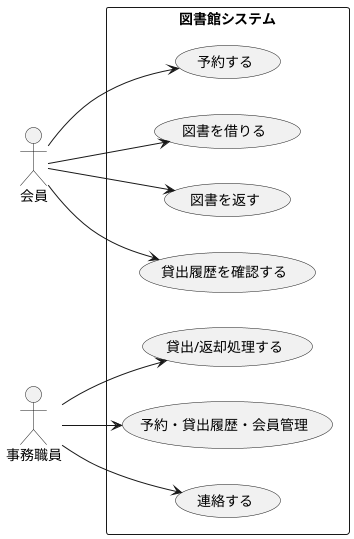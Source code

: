 @startuml 図書館ユースケース図
left to right direction

actor 会員 as Member
actor 事務職員 as Staff

rectangle 図書館システム {
    usecase "貸出/返却処理する" as UC1
    usecase "予約・貸出履歴・会員管理" as UC3
    usecase "連絡する" as UC4
    usecase "貸出履歴を確認する" as UC5
    usecase "予約する" as UC6
    usecase "図書を借りる" as UC7
    usecase "図書を返す" as UC8
}

' 会員の操作
Member --> UC5
Member --> UC6
Member --> UC7
Member --> UC8

' 事務職員の操作
Staff --> UC1
Staff --> UC3
Staff --> UC4

@enduml
